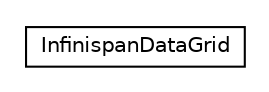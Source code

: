 #!/usr/local/bin/dot
#
# Class diagram 
# Generated by UMLGraph version 5.1 (http://www.umlgraph.org/)
#

digraph G {
	edge [fontname="Helvetica",fontsize=10,labelfontname="Helvetica",labelfontsize=10];
	node [fontname="Helvetica",fontsize=10,shape=plaintext];
	nodesep=0.25;
	ranksep=0.5;
	// pt.ist.fenixframework.backend.jvstm.datagrid.infinispan.InfinispanDataGrid
	c10839 [label=<<table title="pt.ist.fenixframework.backend.jvstm.datagrid.infinispan.InfinispanDataGrid" border="0" cellborder="1" cellspacing="0" cellpadding="2" port="p" href="./InfinispanDataGrid.html">
		<tr><td><table border="0" cellspacing="0" cellpadding="1">
<tr><td align="center" balign="center"> InfinispanDataGrid </td></tr>
		</table></td></tr>
		</table>>, fontname="Helvetica", fontcolor="black", fontsize=10.0];
}


